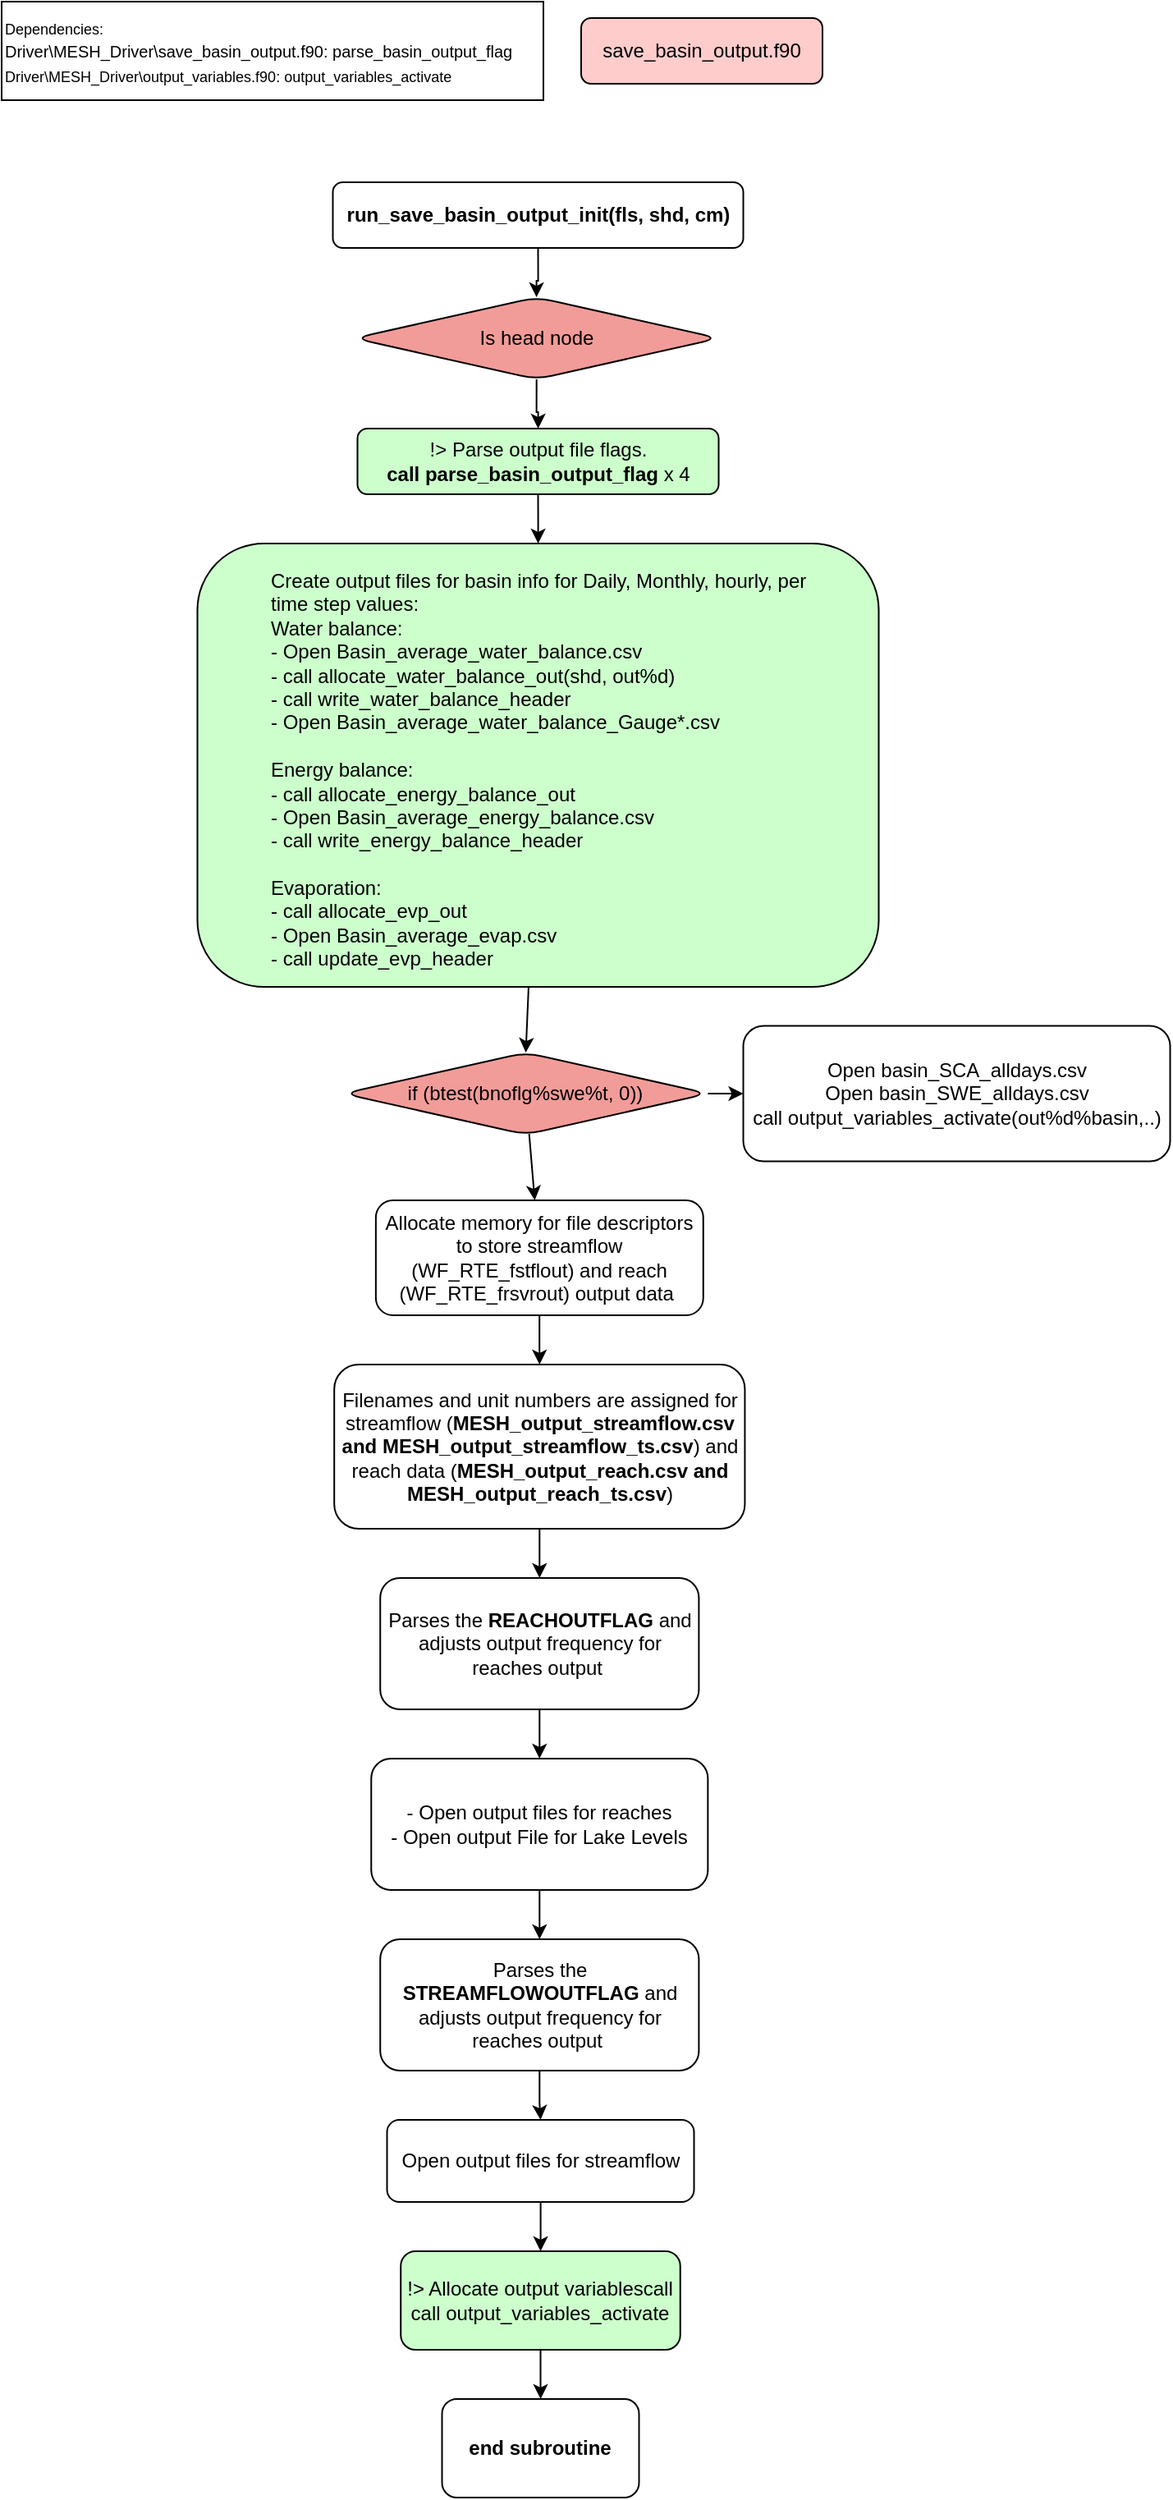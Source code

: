 <mxfile version="24.7.16">
  <diagram name="Page-1" id="w0_MHzU5yhoLpYj83sCf">
    <mxGraphModel dx="1666" dy="749" grid="1" gridSize="10" guides="1" tooltips="1" connect="1" arrows="1" fold="1" page="1" pageScale="1" pageWidth="850" pageHeight="1100" math="0" shadow="0">
      <root>
        <mxCell id="0" />
        <mxCell id="1" parent="0" />
        <mxCell id="9-rDVwXnCRWYs8l1Yqpg-1" value="save_basin_output.f90" style="rounded=1;whiteSpace=wrap;html=1;fillColor=#FFCCCC;" parent="1" vertex="1">
          <mxGeometry x="363" y="20" width="147" height="40" as="geometry" />
        </mxCell>
        <mxCell id="9-rDVwXnCRWYs8l1Yqpg-5" style="edgeStyle=orthogonalEdgeStyle;rounded=0;orthogonalLoop=1;jettySize=auto;html=1;exitX=0.5;exitY=1;exitDx=0;exitDy=0;" parent="1" source="9-rDVwXnCRWYs8l1Yqpg-2" target="9-rDVwXnCRWYs8l1Yqpg-4" edge="1">
          <mxGeometry relative="1" as="geometry" />
        </mxCell>
        <mxCell id="9-rDVwXnCRWYs8l1Yqpg-2" value="run_save_basin_output_init(fls, shd, cm)" style="rounded=1;whiteSpace=wrap;html=1;fontStyle=1" parent="1" vertex="1">
          <mxGeometry x="211.75" y="120" width="250" height="40" as="geometry" />
        </mxCell>
        <mxCell id="9-rDVwXnCRWYs8l1Yqpg-3" value="&lt;div&gt;&lt;font style=&quot;font-size: 9px;&quot;&gt;Dependencies:&lt;/font&gt;&lt;/div&gt;&lt;div&gt;&lt;font style=&quot;&quot;&gt;&lt;font size=&quot;1&quot;&gt;Driver\MESH_Driver\save_basin_output.f90: parse_basin_output_flag&lt;/font&gt;&lt;br&gt;&lt;/font&gt;&lt;/div&gt;&lt;div&gt;&lt;font style=&quot;font-size: 9px;&quot;&gt;Driver\MESH_Driver\output_variables.f90: output_variables_activate&lt;/font&gt;&lt;br&gt;&lt;/div&gt;" style="rounded=0;whiteSpace=wrap;html=1;align=left;" parent="1" vertex="1">
          <mxGeometry x="10" y="10" width="330" height="60" as="geometry" />
        </mxCell>
        <mxCell id="9-rDVwXnCRWYs8l1Yqpg-8" style="edgeStyle=orthogonalEdgeStyle;rounded=0;orthogonalLoop=1;jettySize=auto;html=1;exitX=0.5;exitY=1;exitDx=0;exitDy=0;" parent="1" source="9-rDVwXnCRWYs8l1Yqpg-4" target="9-rDVwXnCRWYs8l1Yqpg-7" edge="1">
          <mxGeometry relative="1" as="geometry" />
        </mxCell>
        <mxCell id="9-rDVwXnCRWYs8l1Yqpg-4" value="&lt;span style=&quot;font-weight: normal;&quot;&gt;Is head node&lt;/span&gt;" style="rhombus;whiteSpace=wrap;html=1;rounded=1;fontStyle=1;fillColor=#F19C99;" parent="1" vertex="1">
          <mxGeometry x="224.94" y="190" width="221.81" height="50" as="geometry" />
        </mxCell>
        <mxCell id="9-rDVwXnCRWYs8l1Yqpg-10" value="" style="edgeStyle=orthogonalEdgeStyle;rounded=0;orthogonalLoop=1;jettySize=auto;html=1;exitX=0.5;exitY=1;exitDx=0;exitDy=0;" parent="1" source="9-rDVwXnCRWYs8l1Yqpg-7" target="9-rDVwXnCRWYs8l1Yqpg-9" edge="1">
          <mxGeometry relative="1" as="geometry">
            <mxPoint x="331.75" y="330" as="sourcePoint" />
          </mxGeometry>
        </mxCell>
        <mxCell id="9-rDVwXnCRWYs8l1Yqpg-7" value="&lt;span style=&quot;font-weight: normal;&quot;&gt;!&amp;gt; Parse output file flags.&lt;/span&gt;&lt;div&gt;call parse_basin_output_flag&amp;nbsp;&lt;span style=&quot;font-weight: normal;&quot;&gt;x 4&lt;/span&gt;&lt;br&gt;&lt;/div&gt;" style="rounded=1;whiteSpace=wrap;html=1;fontStyle=1;fillColor=#CCFFCC;" parent="1" vertex="1">
          <mxGeometry x="226.75" y="270" width="220" height="40" as="geometry" />
        </mxCell>
        <mxCell id="9-rDVwXnCRWYs8l1Yqpg-12" value="" style="group" parent="1" vertex="1" connectable="0">
          <mxGeometry x="129.25" y="340" width="415" height="270" as="geometry" />
        </mxCell>
        <mxCell id="9-rDVwXnCRWYs8l1Yqpg-9" value="&lt;div&gt;&lt;div style=&quot;text-align: left;&quot;&gt;&lt;br&gt;&lt;/div&gt;&lt;/div&gt;" style="whiteSpace=wrap;html=1;fillColor=#CCFFCC;rounded=1;fontStyle=1;" parent="9-rDVwXnCRWYs8l1Yqpg-12" vertex="1">
          <mxGeometry width="415" height="270" as="geometry" />
        </mxCell>
        <mxCell id="9-rDVwXnCRWYs8l1Yqpg-11" value="&lt;div&gt;Create output files for basin info for Daily, Monthly, hourly, per time step values:&lt;/div&gt;&lt;div&gt;Water balance:&lt;/div&gt;&lt;div&gt;- Open Basin_average_water_balance.csv&lt;/div&gt;&lt;div&gt;- call allocate_water_balance_out(shd, out%d)&lt;/div&gt;&lt;div&gt;&lt;span style=&quot;background-color: initial;&quot;&gt;- call write_water_balance_header&lt;/span&gt;&lt;br&gt;&lt;/div&gt;&lt;div&gt;- Open Basin_average_water_balance_Gauge*.csv&lt;span style=&quot;background-color: initial;&quot;&gt;&lt;br&gt;&lt;/span&gt;&lt;/div&gt;&lt;div&gt;&lt;br&gt;&lt;/div&gt;&lt;div&gt;Energy balance:&lt;/div&gt;&lt;div&gt;- call allocate_energy_balance_out&lt;/div&gt;&lt;div&gt;- Open Basin_average_energy_balance.csv&lt;br&gt;&lt;/div&gt;&lt;div&gt;- call write_energy_balance_header&lt;/div&gt;&lt;div&gt;&lt;br&gt;&lt;/div&gt;&lt;div&gt;Evaporation:&lt;/div&gt;&lt;div&gt;- call allocate_evp_out&lt;br&gt;&lt;/div&gt;&lt;div&gt;- Open Basin_average_evap.csv&lt;br&gt;&lt;/div&gt;&lt;div&gt;- call update_evp_header&lt;/div&gt;&lt;div&gt;&lt;br&gt;&lt;/div&gt;" style="text;html=1;align=left;verticalAlign=middle;whiteSpace=wrap;rounded=0;" parent="9-rDVwXnCRWYs8l1Yqpg-12" vertex="1">
          <mxGeometry x="43" y="30" width="337" height="230" as="geometry" />
        </mxCell>
        <mxCell id="9-rDVwXnCRWYs8l1Yqpg-16" value="Open&amp;nbsp;basin_SCA_alldays.csv&lt;div&gt;Open&amp;nbsp;basin_SWE_alldays.csv&lt;br&gt;call output_variables_activate(out%d%basin,..)&lt;br&gt;&lt;/div&gt;" style="rounded=1;whiteSpace=wrap;html=1;" parent="1" vertex="1">
          <mxGeometry x="461.75" y="633.75" width="260" height="82.5" as="geometry" />
        </mxCell>
        <mxCell id="9-rDVwXnCRWYs8l1Yqpg-21" style="edgeStyle=orthogonalEdgeStyle;rounded=0;orthogonalLoop=1;jettySize=auto;html=1;exitX=1;exitY=0.5;exitDx=0;exitDy=0;entryX=0;entryY=0.5;entryDx=0;entryDy=0;" parent="1" source="9-rDVwXnCRWYs8l1Yqpg-17" target="9-rDVwXnCRWYs8l1Yqpg-16" edge="1">
          <mxGeometry relative="1" as="geometry" />
        </mxCell>
        <mxCell id="9-rDVwXnCRWYs8l1Yqpg-23" value="" style="rounded=0;orthogonalLoop=1;jettySize=auto;html=1;" parent="1" source="9-rDVwXnCRWYs8l1Yqpg-17" target="9-rDVwXnCRWYs8l1Yqpg-22" edge="1">
          <mxGeometry relative="1" as="geometry" />
        </mxCell>
        <mxCell id="9-rDVwXnCRWYs8l1Yqpg-17" value="&lt;span style=&quot;font-weight: 400;&quot;&gt;if (btest(bnoflg%swe%t, 0))&lt;/span&gt;" style="rhombus;whiteSpace=wrap;html=1;rounded=1;fontStyle=1;fillColor=#F19C99;" parent="1" vertex="1">
          <mxGeometry x="218.37" y="650" width="221.81" height="50" as="geometry" />
        </mxCell>
        <mxCell id="9-rDVwXnCRWYs8l1Yqpg-20" style="rounded=0;orthogonalLoop=1;jettySize=auto;html=1;entryX=0.5;entryY=0;entryDx=0;entryDy=0;" parent="1" source="9-rDVwXnCRWYs8l1Yqpg-9" target="9-rDVwXnCRWYs8l1Yqpg-17" edge="1">
          <mxGeometry relative="1" as="geometry" />
        </mxCell>
        <mxCell id="9-rDVwXnCRWYs8l1Yqpg-25" value="" style="edgeStyle=orthogonalEdgeStyle;rounded=0;orthogonalLoop=1;jettySize=auto;html=1;" parent="1" source="9-rDVwXnCRWYs8l1Yqpg-22" target="9-rDVwXnCRWYs8l1Yqpg-24" edge="1">
          <mxGeometry relative="1" as="geometry" />
        </mxCell>
        <mxCell id="9-rDVwXnCRWYs8l1Yqpg-22" value="&lt;div&gt;&lt;span style=&quot;font-weight: 400;&quot;&gt;Allocate memory for file descriptors to store streamflow (&lt;/span&gt;&lt;span style=&quot;background-color: initial; font-weight: 400;&quot;&gt;WF_RTE_fstflout)&amp;nbsp;&lt;/span&gt;&lt;span style=&quot;font-weight: 400; background-color: initial;&quot;&gt;and reach (&lt;/span&gt;&lt;span style=&quot;background-color: initial; font-weight: 400;&quot;&gt;WF_RTE_frsvrout)&lt;/span&gt;&lt;span style=&quot;background-color: initial; font-weight: 400;&quot;&gt;&amp;nbsp;output data&amp;nbsp;&lt;/span&gt;&lt;/div&gt;" style="whiteSpace=wrap;html=1;fillColor=#FFFFFF;rounded=1;fontStyle=1;" parent="1" vertex="1">
          <mxGeometry x="237.94" y="740" width="199.43" height="70" as="geometry" />
        </mxCell>
        <mxCell id="9-rDVwXnCRWYs8l1Yqpg-27" value="" style="edgeStyle=orthogonalEdgeStyle;rounded=0;orthogonalLoop=1;jettySize=auto;html=1;" parent="1" source="9-rDVwXnCRWYs8l1Yqpg-24" target="9-rDVwXnCRWYs8l1Yqpg-26" edge="1">
          <mxGeometry relative="1" as="geometry" />
        </mxCell>
        <mxCell id="9-rDVwXnCRWYs8l1Yqpg-24" value="&lt;span style=&quot;font-weight: normal;&quot;&gt;Filenames and unit numbers are assigned for streamflow (&lt;/span&gt;MESH_output_streamflow.csv and MESH_output_streamflow_ts.csv&lt;span style=&quot;font-weight: normal;&quot;&gt;) and reach data (&lt;/span&gt;MESH_output_reach.csv and MESH_output_reach_ts.csv&lt;span style=&quot;font-weight: normal;&quot;&gt;)&lt;/span&gt;" style="whiteSpace=wrap;html=1;fillColor=#FFFFFF;rounded=1;fontStyle=1;" parent="1" vertex="1">
          <mxGeometry x="212.6" y="840" width="250.12" height="100" as="geometry" />
        </mxCell>
        <mxCell id="9-rDVwXnCRWYs8l1Yqpg-29" value="" style="edgeStyle=orthogonalEdgeStyle;rounded=0;orthogonalLoop=1;jettySize=auto;html=1;" parent="1" source="9-rDVwXnCRWYs8l1Yqpg-26" target="9-rDVwXnCRWYs8l1Yqpg-28" edge="1">
          <mxGeometry relative="1" as="geometry" />
        </mxCell>
        <mxCell id="9-rDVwXnCRWYs8l1Yqpg-26" value="&lt;span style=&quot;font-weight: normal;&quot;&gt;Parses the&lt;/span&gt; REACHOUTFLAG &lt;span style=&quot;font-weight: normal;&quot;&gt;and adjusts output frequency for reaches output&amp;nbsp;&lt;/span&gt;" style="whiteSpace=wrap;html=1;fillColor=#FFFFFF;rounded=1;fontStyle=1;" parent="1" vertex="1">
          <mxGeometry x="240.61" y="970" width="194.09" height="80" as="geometry" />
        </mxCell>
        <mxCell id="9-rDVwXnCRWYs8l1Yqpg-31" style="edgeStyle=orthogonalEdgeStyle;rounded=0;orthogonalLoop=1;jettySize=auto;html=1;entryX=0.5;entryY=0;entryDx=0;entryDy=0;" parent="1" source="9-rDVwXnCRWYs8l1Yqpg-28" target="9-rDVwXnCRWYs8l1Yqpg-30" edge="1">
          <mxGeometry relative="1" as="geometry" />
        </mxCell>
        <mxCell id="9-rDVwXnCRWYs8l1Yqpg-28" value="&lt;span style=&quot;font-weight: normal;&quot;&gt;- Open output files for reaches&lt;/span&gt;&lt;div&gt;&lt;span style=&quot;font-weight: 400;&quot;&gt;- Open output File for Lake Levels&lt;/span&gt;&lt;br&gt;&lt;/div&gt;" style="whiteSpace=wrap;html=1;fillColor=#FFFFFF;rounded=1;fontStyle=1;" parent="1" vertex="1">
          <mxGeometry x="235.13" y="1080" width="205.05" height="80" as="geometry" />
        </mxCell>
        <mxCell id="9-rDVwXnCRWYs8l1Yqpg-33" style="edgeStyle=orthogonalEdgeStyle;rounded=0;orthogonalLoop=1;jettySize=auto;html=1;entryX=0.5;entryY=0;entryDx=0;entryDy=0;" parent="1" source="9-rDVwXnCRWYs8l1Yqpg-30" target="9-rDVwXnCRWYs8l1Yqpg-32" edge="1">
          <mxGeometry relative="1" as="geometry" />
        </mxCell>
        <mxCell id="9-rDVwXnCRWYs8l1Yqpg-30" value="&lt;span style=&quot;font-weight: normal;&quot;&gt;Parses the&lt;/span&gt; STREAMFLOWOUTFLAG&amp;nbsp;&lt;span style=&quot;font-weight: normal;&quot;&gt;and adjusts output frequency for reaches output&amp;nbsp;&lt;/span&gt;" style="whiteSpace=wrap;html=1;fillColor=#FFFFFF;rounded=1;fontStyle=1;" parent="1" vertex="1">
          <mxGeometry x="240.61" y="1190" width="194.09" height="80" as="geometry" />
        </mxCell>
        <mxCell id="9-rDVwXnCRWYs8l1Yqpg-35" value="" style="edgeStyle=orthogonalEdgeStyle;rounded=0;orthogonalLoop=1;jettySize=auto;html=1;" parent="1" source="9-rDVwXnCRWYs8l1Yqpg-32" target="9-rDVwXnCRWYs8l1Yqpg-34" edge="1">
          <mxGeometry relative="1" as="geometry" />
        </mxCell>
        <mxCell id="9-rDVwXnCRWYs8l1Yqpg-32" value="&lt;span style=&quot;font-weight: normal;&quot;&gt;Open output files for streamflow&lt;/span&gt;" style="whiteSpace=wrap;html=1;fillColor=#FFFFFF;rounded=1;fontStyle=1;" parent="1" vertex="1">
          <mxGeometry x="244.75" y="1300" width="187" height="50" as="geometry" />
        </mxCell>
        <mxCell id="9-rDVwXnCRWYs8l1Yqpg-37" value="" style="edgeStyle=orthogonalEdgeStyle;rounded=0;orthogonalLoop=1;jettySize=auto;html=1;" parent="1" source="9-rDVwXnCRWYs8l1Yqpg-34" target="9-rDVwXnCRWYs8l1Yqpg-36" edge="1">
          <mxGeometry relative="1" as="geometry" />
        </mxCell>
        <mxCell id="9-rDVwXnCRWYs8l1Yqpg-34" value="&lt;div&gt;&lt;span style=&quot;background-color: initial; font-weight: 400;&quot;&gt;!&amp;gt; Allocate output variables&lt;/span&gt;&lt;span style=&quot;background-color: initial; font-weight: normal;&quot;&gt;call call output_variables_activate&lt;/span&gt;&lt;br&gt;&lt;/div&gt;" style="whiteSpace=wrap;html=1;fillColor=#CCFFCC;rounded=1;fontStyle=1;" parent="1" vertex="1">
          <mxGeometry x="253.12" y="1380" width="170.25" height="60" as="geometry" />
        </mxCell>
        <mxCell id="9-rDVwXnCRWYs8l1Yqpg-36" value="end subroutine" style="whiteSpace=wrap;html=1;fillColor=#FFFFFF;rounded=1;fontStyle=1;" parent="1" vertex="1">
          <mxGeometry x="278.255" y="1470" width="120" height="60" as="geometry" />
        </mxCell>
      </root>
    </mxGraphModel>
  </diagram>
</mxfile>
